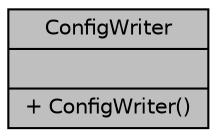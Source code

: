 digraph "ConfigWriter"
{
  edge [fontname="Helvetica",fontsize="10",labelfontname="Helvetica",labelfontsize="10"];
  node [fontname="Helvetica",fontsize="10",shape=record];
  Node1 [label="{ConfigWriter\n||+ ConfigWriter()\l}",height=0.2,width=0.4,color="black", fillcolor="grey75", style="filled", fontcolor="black"];
}
